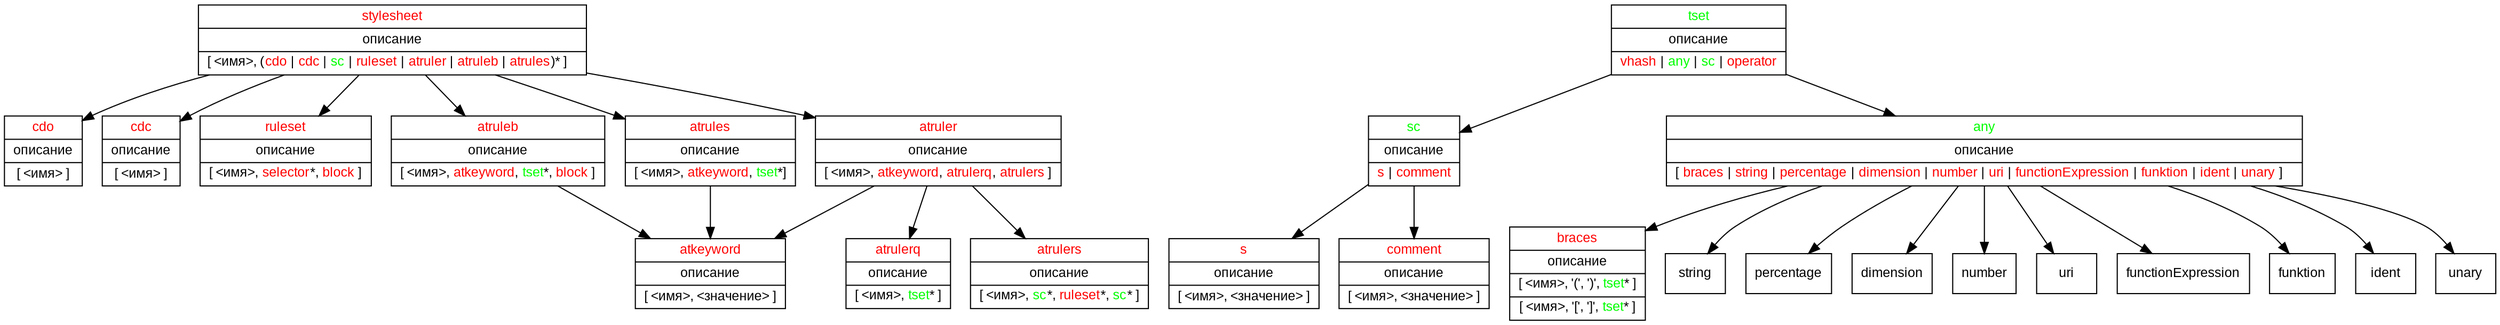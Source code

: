 digraph G {
    node[shape=record,fontsize=12.0,fontname="Arial"];

    stylesheet[label=<{<FONT COLOR="red">stylesheet</FONT>|{описание}|{[ &lt;имя&gt;, (<FONT COLOR="red">cdo</FONT> \| <FONT COLOR="red">cdc</FONT> \| <FONT COLOR="green">sc</FONT> \| <FONT COLOR="red">ruleset</FONT> \| <FONT COLOR="red">atruler</FONT> \| <FONT COLOR="red">atruleb</FONT> \| <FONT COLOR="red">atrules</FONT>)* ]    }}>];
    stylesheet->cdo;
    stylesheet->cdc;
    stylesheet->ruleset;
    stylesheet->atruler;
    stylesheet->atruleb;
    stylesheet->atrules;

    cdo[label=<{<FONT COLOR="red">cdo</FONT>|{описание}|{[ &lt;имя&gt; ]}}>];
    cdc[label=<{<FONT COLOR="red">cdc</FONT>|{описание}|{[ &lt;имя&gt; ]}}>];
    s[label=<{<FONT COLOR="red">s</FONT>|{описание}|{[ &lt;имя&gt;, &lt;значение&gt; ]}}>];
    comment[label=<{<FONT COLOR="red">comment</FONT>|{описание}|{[ &lt;имя&gt;, &lt;значение&gt; ]}}>];

    ruleset[label=<{<FONT COLOR="red">ruleset</FONT>|{описание}|{[ &lt;имя&gt;, <FONT COLOR="red">selector</FONT>*, <FONT COLOR="red">block</FONT> ]}}>];
    atruler[label=<{<FONT COLOR="red">atruler</FONT>|{описание}|{[ &lt;имя&gt;, <FONT COLOR="red">atkeyword</FONT>, <FONT COLOR="red">atrulerq</FONT>, <FONT COLOR="red">atrulers</FONT> ]}}>];
    atruleb[label=<{<FONT COLOR="red">atruleb</FONT>|{описание}|{[ &lt;имя&gt;, <FONT COLOR="red">atkeyword</FONT>, <FONT COLOR="green">tset</FONT>*, <FONT COLOR="red">block</FONT> ]}}>];
    atrules[label=<{<FONT COLOR="red">atrules</FONT>|{описание}|{[ &lt;имя&gt;, <FONT COLOR="red">atkeyword</FONT>, <FONT COLOR="green">tset</FONT>*]}}>];

    atkeyword[label=<{<FONT COLOR="red">atkeyword</FONT>|{описание}|{[ &lt;имя&gt;, &lt;значение&gt; ]}}>];
    atruler->atkeyword;
    atruler->atrulerq;
    atruler->atrulers;
    atruleb->atkeyword;
    atrules->atkeyword;

    atrulerq[label=<{<FONT COLOR="red">atrulerq</FONT>|{описание}|{[ &lt;имя&gt;, <FONT COLOR="green">tset</FONT>* ]}}>];
    atrulers[label=<{<FONT COLOR="red">atrulers</FONT>|{описание}|{[ &lt;имя&gt;, <FONT COLOR="green">sc</FONT>*, <FONT COLOR="red">ruleset</FONT>*, <FONT COLOR="green">sc</FONT>* ]}}>];

    tset[label=<{<FONT COLOR="green">tset</FONT>|{описание}|{<FONT COLOR="red">vhash</FONT> \| <FONT COLOR="green">any</FONT> \| <FONT COLOR="green">sc</FONT> \| <FONT COLOR="red">operator</FONT>}}>];
    tset->sc;
    tset->any;

    any[label=<{<FONT COLOR="green">any</FONT>|{описание}|{[ <FONT COLOR="red">braces</FONT> \| <FONT COLOR="red">string</FONT> \| <FONT COLOR="red">percentage</FONT> \| <FONT COLOR="red">dimension</FONT> \| <FONT COLOR="red">number</FONT> \| <FONT COLOR="red">uri</FONT> \| <FONT COLOR="red">functionExpression</FONT> \| <FONT COLOR="red">funktion</FONT> \| <FONT COLOR="red">ident</FONT> \| <FONT COLOR="red">unary</FONT> ]    }}>];
    any->braces;
    any->string;
    any->percentage;
    any->dimension;
    any->number;
    any->uri;
    any->functionExpression;
    any->funktion;
    any->ident;
    any->unary;

    sc[label=<{<FONT COLOR="green">sc</FONT>|{описание}|{<FONT COLOR="red">s</FONT> \| <FONT COLOR="red">comment</FONT>}}>];
    sc->s;
    sc->comment;

    braces[label=<{<FONT COLOR="red">braces</FONT>|{описание}|{[ &lt;имя&gt;, '(', ')', <FONT COLOR="green">tset</FONT>* ]}|{[ &lt;имя&gt;, '[', ']', <FONT COLOR="green">tset</FONT>* ]}}>];

}
